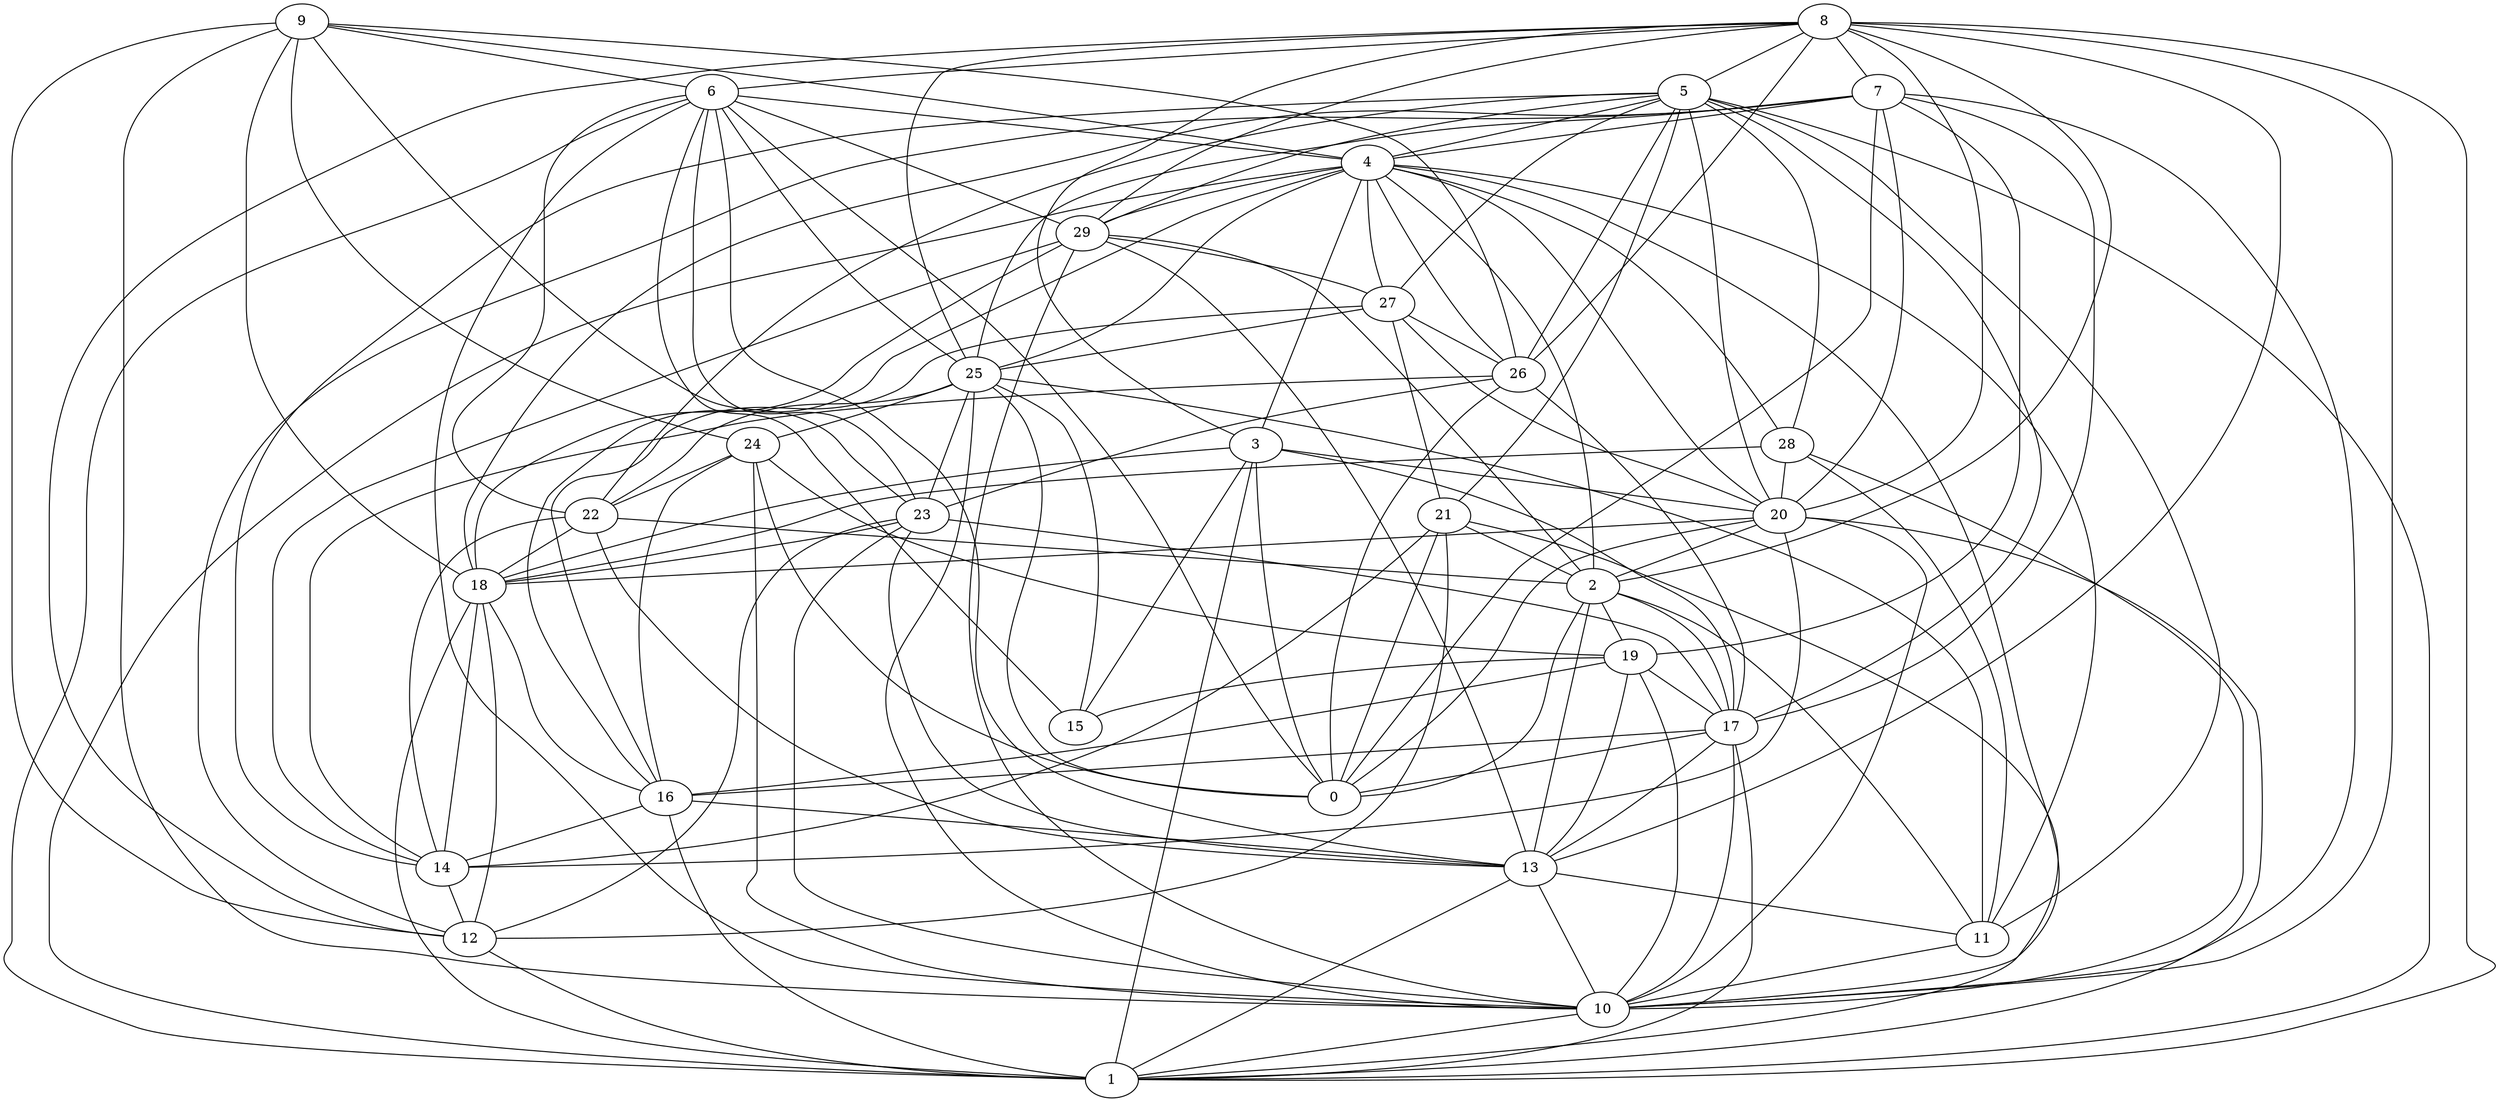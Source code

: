 digraph GG_graph {

subgraph G_graph {
edge [color = black]
"13" -> "10" [dir = none]
"13" -> "1" [dir = none]
"29" -> "13" [dir = none]
"29" -> "10" [dir = none]
"29" -> "2" [dir = none]
"29" -> "27" [dir = none]
"20" -> "14" [dir = none]
"20" -> "2" [dir = none]
"20" -> "18" [dir = none]
"20" -> "1" [dir = none]
"20" -> "0" [dir = none]
"19" -> "13" [dir = none]
"19" -> "15" [dir = none]
"9" -> "12" [dir = none]
"9" -> "10" [dir = none]
"9" -> "6" [dir = none]
"9" -> "18" [dir = none]
"22" -> "13" [dir = none]
"22" -> "2" [dir = none]
"22" -> "18" [dir = none]
"18" -> "12" [dir = none]
"18" -> "14" [dir = none]
"18" -> "1" [dir = none]
"6" -> "0" [dir = none]
"6" -> "15" [dir = none]
"6" -> "1" [dir = none]
"6" -> "25" [dir = none]
"3" -> "1" [dir = none]
"3" -> "18" [dir = none]
"3" -> "15" [dir = none]
"3" -> "0" [dir = none]
"4" -> "20" [dir = none]
"4" -> "16" [dir = none]
"4" -> "27" [dir = none]
"4" -> "1" [dir = none]
"4" -> "3" [dir = none]
"4" -> "10" [dir = none]
"27" -> "21" [dir = none]
"27" -> "25" [dir = none]
"27" -> "16" [dir = none]
"5" -> "1" [dir = none]
"5" -> "11" [dir = none]
"5" -> "20" [dir = none]
"5" -> "22" [dir = none]
"5" -> "27" [dir = none]
"5" -> "28" [dir = none]
"25" -> "0" [dir = none]
"25" -> "24" [dir = none]
"25" -> "11" [dir = none]
"2" -> "19" [dir = none]
"2" -> "13" [dir = none]
"2" -> "17" [dir = none]
"2" -> "11" [dir = none]
"24" -> "22" [dir = none]
"24" -> "0" [dir = none]
"24" -> "10" [dir = none]
"10" -> "1" [dir = none]
"7" -> "4" [dir = none]
"7" -> "0" [dir = none]
"7" -> "19" [dir = none]
"7" -> "20" [dir = none]
"7" -> "17" [dir = none]
"7" -> "18" [dir = none]
"17" -> "1" [dir = none]
"17" -> "16" [dir = none]
"17" -> "13" [dir = none]
"28" -> "11" [dir = none]
"28" -> "10" [dir = none]
"28" -> "20" [dir = none]
"26" -> "17" [dir = none]
"26" -> "0" [dir = none]
"8" -> "25" [dir = none]
"8" -> "3" [dir = none]
"8" -> "1" [dir = none]
"8" -> "5" [dir = none]
"8" -> "13" [dir = none]
"8" -> "10" [dir = none]
"8" -> "12" [dir = none]
"8" -> "6" [dir = none]
"8" -> "2" [dir = none]
"8" -> "26" [dir = none]
"21" -> "1" [dir = none]
"21" -> "12" [dir = none]
"21" -> "14" [dir = none]
"23" -> "12" [dir = none]
"23" -> "10" [dir = none]
"23" -> "18" [dir = none]
"21" -> "2" [dir = none]
"4" -> "29" [dir = none]
"7" -> "25" [dir = none]
"9" -> "4" [dir = none]
"4" -> "2" [dir = none]
"25" -> "10" [dir = none]
"29" -> "14" [dir = none]
"7" -> "10" [dir = none]
"22" -> "14" [dir = none]
"17" -> "0" [dir = none]
"5" -> "29" [dir = none]
"28" -> "18" [dir = none]
"4" -> "11" [dir = none]
"19" -> "16" [dir = none]
"27" -> "20" [dir = none]
"9" -> "23" [dir = none]
"8" -> "7" [dir = none]
"9" -> "24" [dir = none]
"25" -> "23" [dir = none]
"6" -> "23" [dir = none]
"8" -> "29" [dir = none]
"4" -> "26" [dir = none]
"5" -> "17" [dir = none]
"27" -> "26" [dir = none]
"13" -> "11" [dir = none]
"12" -> "1" [dir = none]
"8" -> "20" [dir = none]
"21" -> "0" [dir = none]
"6" -> "13" [dir = none]
"4" -> "28" [dir = none]
"26" -> "23" [dir = none]
"18" -> "16" [dir = none]
"14" -> "12" [dir = none]
"9" -> "26" [dir = none]
"29" -> "18" [dir = none]
"5" -> "4" [dir = none]
"4" -> "25" [dir = none]
"24" -> "19" [dir = none]
"5" -> "21" [dir = none]
"6" -> "10" [dir = none]
"3" -> "17" [dir = none]
"16" -> "1" [dir = none]
"20" -> "10" [dir = none]
"6" -> "29" [dir = none]
"23" -> "17" [dir = none]
"17" -> "10" [dir = none]
"5" -> "14" [dir = none]
"26" -> "14" [dir = none]
"11" -> "10" [dir = none]
"6" -> "4" [dir = none]
"19" -> "10" [dir = none]
"25" -> "22" [dir = none]
"6" -> "22" [dir = none]
"3" -> "20" [dir = none]
"24" -> "16" [dir = none]
"5" -> "26" [dir = none]
"16" -> "14" [dir = none]
"2" -> "0" [dir = none]
"23" -> "13" [dir = none]
"19" -> "17" [dir = none]
"7" -> "12" [dir = none]
"16" -> "13" [dir = none]
"25" -> "15" [dir = none]
}

}
